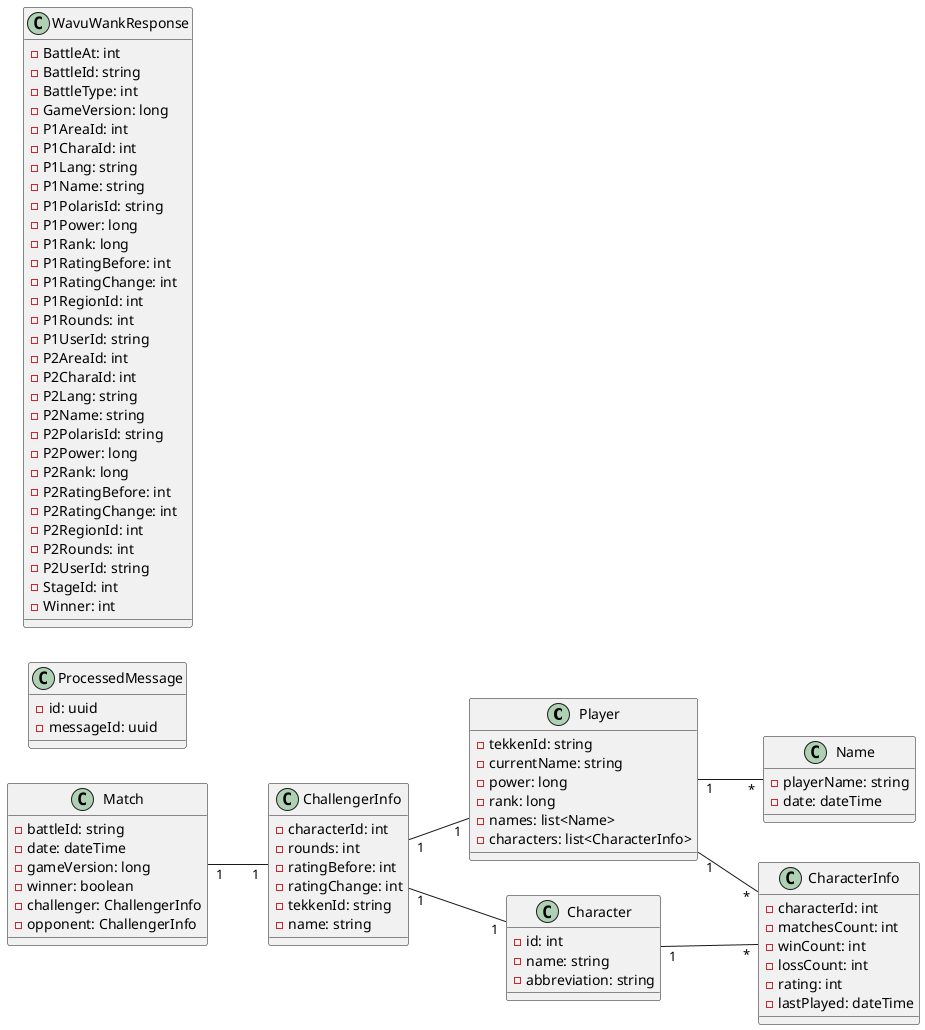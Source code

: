 @startuml SystemClasses

left to right direction

class Player {
    - tekkenId: string
    - currentName: string
    - power: long
    - rank: long
    - names: list<Name>
    - characters: list<CharacterInfo>
}


class Name {
    - playerName: string
    - date: dateTime
}

class ProcessedMessage {
    - id: uuid
    - messageId: uuid
}

class CharacterInfo {
    - characterId: int
    - matchesCount: int
    - winCount: int
    - lossCount: int
    - rating: int
    - lastPlayed: dateTime
}

class Match {
    - battleId: string
    - date: dateTime
    - gameVersion: long
    - winner: boolean
    - challenger: ChallengerInfo
    - opponent: ChallengerInfo
}

class ChallengerInfo {
    - characterId: int
    - rounds: int
    - ratingBefore: int
    - ratingChange: int
    - tekkenId: string
    - name: string
}

class Character {
    - id: int
    - name: string
    - abbreviation: string
}

class WavuWankResponse {
    - BattleAt: int
    - BattleId: string
    - BattleType: int 
    - GameVersion: long 
    - P1AreaId: int 
    - P1CharaId: int 
    - P1Lang: string 
    - P1Name: string 
    - P1PolarisId: string 
    - P1Power: long 
    - P1Rank: long 
    - P1RatingBefore: int
    - P1RatingChange: int 
    - P1RegionId: int 
    - P1Rounds: int 
    - P1UserId: string 
    - P2AreaId: int 
    - P2CharaId: int 
    - P2Lang: string 
    - P2Name: string 
    - P2PolarisId: string 
    - P2Power: long 
    - P2Rank: long 
    - P2RatingBefore: int
    - P2RatingChange: int 
    - P2RegionId: int 
    - P2Rounds: int 
    - P2UserId: string 
    - StageId: int 
    - Winner: int 

}

Character "1" -- "*" CharacterInfo
Player "1" -- "*" Name
Player "1" -- "*" CharacterInfo
Match "1" -- "1" ChallengerInfo
ChallengerInfo "1" -- "1" Character
ChallengerInfo "1" -- "1" Player


@enduml